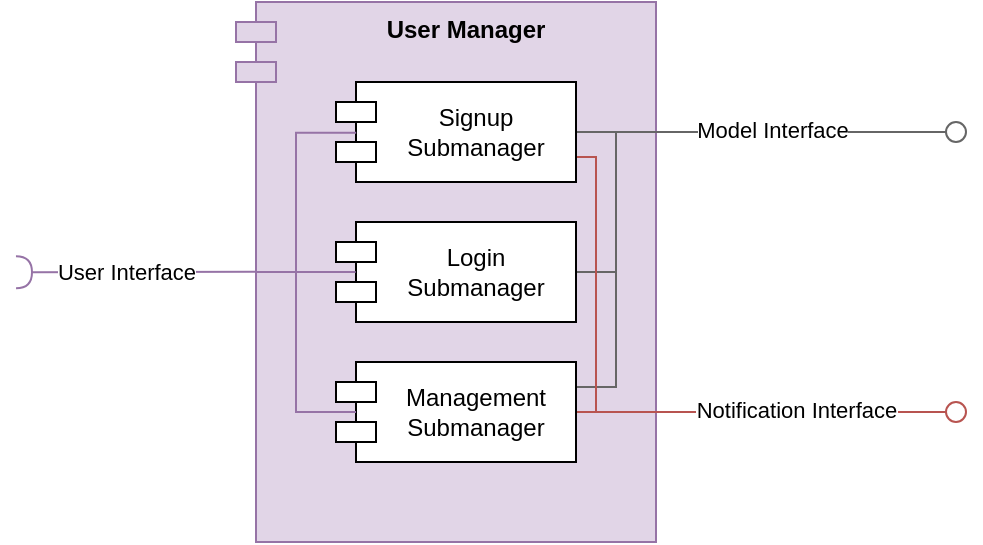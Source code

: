 <mxfile version="26.0.1">
  <diagram name="Page-1" id="MlTbN_l4e9oBPxYkeRWG">
    <mxGraphModel grid="1" page="1" gridSize="10" guides="1" tooltips="1" connect="1" arrows="1" fold="1" pageScale="1" pageWidth="827" pageHeight="1169" math="0" shadow="0">
      <root>
        <mxCell id="0" />
        <mxCell id="1" parent="0" />
        <mxCell id="vmzpTPnKWUONj11eXlWy-12" value="" style="rounded=0;orthogonalLoop=1;jettySize=auto;html=1;endArrow=halfCircle;endFill=0;endSize=6;strokeWidth=1;sketch=0;fillColor=#e1d5e7;strokeColor=#9673a6;" edge="1" parent="1">
          <mxGeometry relative="1" as="geometry">
            <mxPoint x="160" y="174.86" as="sourcePoint" />
            <mxPoint x="40" y="175.15" as="targetPoint" />
          </mxGeometry>
        </mxCell>
        <mxCell id="vmzpTPnKWUONj11eXlWy-13" value="User Interface" style="edgeLabel;html=1;align=center;verticalAlign=middle;resizable=0;points=[];" connectable="0" vertex="1" parent="vmzpTPnKWUONj11eXlWy-12">
          <mxGeometry x="0.377" relative="1" as="geometry">
            <mxPoint x="17" as="offset" />
          </mxGeometry>
        </mxCell>
        <mxCell id="vmzpTPnKWUONj11eXlWy-29" value="&lt;b&gt;User Manager&lt;/b&gt;" style="shape=module;align=left;spacingLeft=20;align=center;verticalAlign=top;whiteSpace=wrap;html=1;fillColor=#e1d5e7;strokeColor=#9673a6;" vertex="1" parent="1">
          <mxGeometry x="150" y="40" width="210" height="270" as="geometry" />
        </mxCell>
        <mxCell id="vmzpTPnKWUONj11eXlWy-81" style="edgeStyle=orthogonalEdgeStyle;rounded=0;orthogonalLoop=1;jettySize=auto;html=1;exitX=1;exitY=0.25;exitDx=0;exitDy=0;entryX=0;entryY=0.5;entryDx=0;entryDy=0;fillColor=#f5f5f5;strokeColor=#666666;endArrow=none;endFill=0;" edge="1" parent="1" source="vmzpTPnKWUONj11eXlWy-56">
          <mxGeometry relative="1" as="geometry">
            <Array as="points">
              <mxPoint x="340" y="233" />
              <mxPoint x="340" y="105" />
            </Array>
            <mxPoint x="350" y="105" as="targetPoint" />
          </mxGeometry>
        </mxCell>
        <mxCell id="DWpUzLTd9iQQOzfznPk3-1" style="edgeStyle=orthogonalEdgeStyle;rounded=0;orthogonalLoop=1;jettySize=auto;html=1;fillColor=#f8cecc;strokeColor=#b85450;endArrow=none;endFill=0;" edge="1" parent="1" source="vmzpTPnKWUONj11eXlWy-56">
          <mxGeometry relative="1" as="geometry">
            <mxPoint x="371" y="245" as="targetPoint" />
          </mxGeometry>
        </mxCell>
        <mxCell id="vmzpTPnKWUONj11eXlWy-56" value="Management&lt;div&gt;Submanager&lt;/div&gt;" style="shape=module;align=left;spacingLeft=20;align=center;verticalAlign=middle;whiteSpace=wrap;html=1;" vertex="1" parent="1">
          <mxGeometry x="200" y="220" width="120" height="50" as="geometry" />
        </mxCell>
        <mxCell id="vmzpTPnKWUONj11eXlWy-80" style="edgeStyle=orthogonalEdgeStyle;rounded=0;orthogonalLoop=1;jettySize=auto;html=1;exitX=1;exitY=0.5;exitDx=0;exitDy=0;entryX=0;entryY=0.5;entryDx=0;entryDy=0;endArrow=none;endFill=0;fillColor=#f5f5f5;strokeColor=#666666;" edge="1" parent="1" source="vmzpTPnKWUONj11eXlWy-57">
          <mxGeometry relative="1" as="geometry">
            <Array as="points">
              <mxPoint x="340" y="175" />
              <mxPoint x="340" y="105" />
            </Array>
            <mxPoint x="350" y="105" as="targetPoint" />
          </mxGeometry>
        </mxCell>
        <mxCell id="vmzpTPnKWUONj11eXlWy-57" value="Login&lt;div&gt;Submanager&lt;/div&gt;" style="shape=module;align=left;spacingLeft=20;align=center;verticalAlign=middle;whiteSpace=wrap;html=1;" vertex="1" parent="1">
          <mxGeometry x="200" y="150" width="120" height="50" as="geometry" />
        </mxCell>
        <mxCell id="vmzpTPnKWUONj11eXlWy-79" style="edgeStyle=orthogonalEdgeStyle;rounded=0;orthogonalLoop=1;jettySize=auto;html=1;exitX=1;exitY=0.5;exitDx=0;exitDy=0;endArrow=none;endFill=0;fillColor=#f5f5f5;strokeColor=#666666;" edge="1" parent="1" source="vmzpTPnKWUONj11eXlWy-58">
          <mxGeometry relative="1" as="geometry">
            <Array as="points" />
            <mxPoint x="370" y="105" as="targetPoint" />
          </mxGeometry>
        </mxCell>
        <mxCell id="DWpUzLTd9iQQOzfznPk3-2" style="edgeStyle=orthogonalEdgeStyle;rounded=0;orthogonalLoop=1;jettySize=auto;html=1;exitX=1;exitY=0.75;exitDx=0;exitDy=0;fillColor=#f8cecc;strokeColor=#b85450;endArrow=none;endFill=0;" edge="1" parent="1" source="vmzpTPnKWUONj11eXlWy-58">
          <mxGeometry relative="1" as="geometry">
            <mxPoint x="370" y="245" as="targetPoint" />
            <Array as="points">
              <mxPoint x="330" y="118" />
              <mxPoint x="330" y="245" />
            </Array>
          </mxGeometry>
        </mxCell>
        <mxCell id="vmzpTPnKWUONj11eXlWy-58" value="Signup&lt;div&gt;Submanager&lt;/div&gt;" style="shape=module;align=left;spacingLeft=20;align=center;verticalAlign=middle;whiteSpace=wrap;html=1;" vertex="1" parent="1">
          <mxGeometry x="200" y="80" width="120" height="50" as="geometry" />
        </mxCell>
        <mxCell id="vmzpTPnKWUONj11eXlWy-60" value="" style="ellipse;whiteSpace=wrap;html=1;align=center;aspect=fixed;fillColor=none;strokeColor=none;resizable=0;perimeter=centerPerimeter;rotatable=0;allowArrows=0;points=[];outlineConnect=1;" vertex="1" parent="1">
          <mxGeometry x="474" y="100" width="10" height="10" as="geometry" />
        </mxCell>
        <mxCell id="vmzpTPnKWUONj11eXlWy-61" value="" style="ellipse;whiteSpace=wrap;html=1;align=center;aspect=fixed;fillColor=none;strokeColor=none;resizable=0;perimeter=centerPerimeter;rotatable=0;allowArrows=0;points=[];outlineConnect=1;" vertex="1" parent="1">
          <mxGeometry x="474" y="240" width="10" height="10" as="geometry" />
        </mxCell>
        <mxCell id="vmzpTPnKWUONj11eXlWy-69" value="" style="rounded=0;orthogonalLoop=1;jettySize=auto;html=1;endArrow=oval;endFill=0;sketch=0;sourcePerimeterSpacing=0;targetPerimeterSpacing=0;endSize=10;exitX=1;exitY=0.862;exitDx=0;exitDy=0;exitPerimeter=0;fillColor=#f5f5f5;strokeColor=#666666;" edge="1" parent="1">
          <mxGeometry relative="1" as="geometry">
            <mxPoint x="370" y="105" as="sourcePoint" />
            <mxPoint x="510" y="105" as="targetPoint" />
          </mxGeometry>
        </mxCell>
        <mxCell id="vmzpTPnKWUONj11eXlWy-70" value="Model Interface" style="edgeLabel;html=1;align=center;verticalAlign=middle;resizable=0;points=[];" connectable="0" vertex="1" parent="vmzpTPnKWUONj11eXlWy-69">
          <mxGeometry x="-0.343" relative="1" as="geometry">
            <mxPoint x="2" y="-1" as="offset" />
          </mxGeometry>
        </mxCell>
        <mxCell id="vmzpTPnKWUONj11eXlWy-72" value="" style="rounded=0;orthogonalLoop=1;jettySize=auto;html=1;endArrow=oval;endFill=0;sketch=0;sourcePerimeterSpacing=0;targetPerimeterSpacing=0;endSize=10;exitX=1;exitY=0.862;exitDx=0;exitDy=0;exitPerimeter=0;fillColor=#f8cecc;strokeColor=#b85450;" edge="1" parent="1">
          <mxGeometry relative="1" as="geometry">
            <mxPoint x="370" y="245" as="sourcePoint" />
            <mxPoint x="510" y="245" as="targetPoint" />
          </mxGeometry>
        </mxCell>
        <mxCell id="vmzpTPnKWUONj11eXlWy-73" value="Notification Interface" style="edgeLabel;html=1;align=center;verticalAlign=middle;resizable=0;points=[];" connectable="0" vertex="1" parent="vmzpTPnKWUONj11eXlWy-72">
          <mxGeometry x="-0.343" relative="1" as="geometry">
            <mxPoint x="14" y="-1" as="offset" />
          </mxGeometry>
        </mxCell>
        <mxCell id="vmzpTPnKWUONj11eXlWy-74" style="edgeStyle=orthogonalEdgeStyle;rounded=0;orthogonalLoop=1;jettySize=auto;html=1;exitX=0;exitY=0.5;exitDx=10;exitDy=0;exitPerimeter=0;entryX=0.084;entryY=0.508;entryDx=0;entryDy=0;entryPerimeter=0;endArrow=none;endFill=0;fillColor=#e1d5e7;strokeColor=#9673a6;" edge="1" parent="1" source="vmzpTPnKWUONj11eXlWy-29" target="vmzpTPnKWUONj11eXlWy-58">
          <mxGeometry relative="1" as="geometry">
            <Array as="points">
              <mxPoint x="180" y="175" />
              <mxPoint x="180" y="105" />
            </Array>
          </mxGeometry>
        </mxCell>
        <mxCell id="vmzpTPnKWUONj11eXlWy-75" style="edgeStyle=orthogonalEdgeStyle;rounded=0;orthogonalLoop=1;jettySize=auto;html=1;exitX=0;exitY=0.5;exitDx=10;exitDy=0;exitPerimeter=0;entryX=0.082;entryY=0.5;entryDx=0;entryDy=0;entryPerimeter=0;endArrow=none;endFill=0;fillColor=#e1d5e7;strokeColor=#9673a6;" edge="1" parent="1" source="vmzpTPnKWUONj11eXlWy-29" target="vmzpTPnKWUONj11eXlWy-57">
          <mxGeometry relative="1" as="geometry">
            <Array as="points">
              <mxPoint x="190" y="175" />
              <mxPoint x="190" y="175" />
            </Array>
          </mxGeometry>
        </mxCell>
        <mxCell id="vmzpTPnKWUONj11eXlWy-76" style="edgeStyle=orthogonalEdgeStyle;rounded=0;orthogonalLoop=1;jettySize=auto;html=1;exitX=0;exitY=0.5;exitDx=10;exitDy=0;exitPerimeter=0;endArrow=none;endFill=0;fillColor=#e1d5e7;strokeColor=#9673a6;" edge="1" parent="1" source="vmzpTPnKWUONj11eXlWy-29">
          <mxGeometry relative="1" as="geometry">
            <Array as="points">
              <mxPoint x="180" y="175" />
              <mxPoint x="180" y="245" />
            </Array>
            <mxPoint x="210" y="245" as="targetPoint" />
          </mxGeometry>
        </mxCell>
      </root>
    </mxGraphModel>
  </diagram>
</mxfile>
